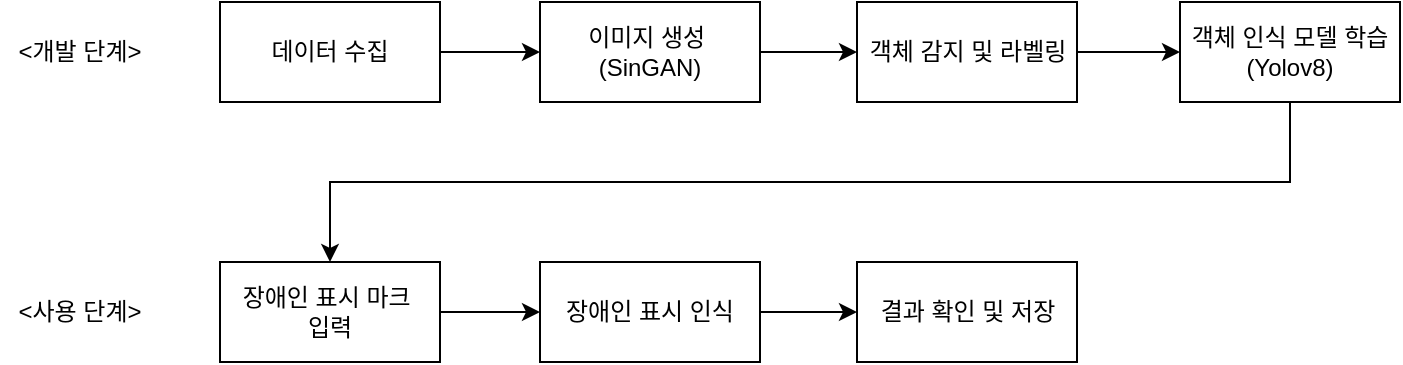 <mxfile version="22.1.5" type="github">
  <diagram name="페이지-1" id="Mbqo-7pieS93lbDn2mV4">
    <mxGraphModel dx="787" dy="502" grid="1" gridSize="10" guides="1" tooltips="1" connect="1" arrows="1" fold="1" page="1" pageScale="1" pageWidth="827" pageHeight="1169" math="0" shadow="0">
      <root>
        <mxCell id="0" />
        <mxCell id="1" parent="0" />
        <mxCell id="FpCpghhH3lEX5Ye0WDvZ-10" style="edgeStyle=orthogonalEdgeStyle;rounded=0;orthogonalLoop=1;jettySize=auto;html=1;" edge="1" parent="1" source="FpCpghhH3lEX5Ye0WDvZ-1" target="FpCpghhH3lEX5Ye0WDvZ-2">
          <mxGeometry relative="1" as="geometry" />
        </mxCell>
        <mxCell id="FpCpghhH3lEX5Ye0WDvZ-1" value="데이터 수집" style="html=1;whiteSpace=wrap;" vertex="1" parent="1">
          <mxGeometry x="200" y="150" width="110" height="50" as="geometry" />
        </mxCell>
        <mxCell id="FpCpghhH3lEX5Ye0WDvZ-11" style="edgeStyle=orthogonalEdgeStyle;rounded=0;orthogonalLoop=1;jettySize=auto;html=1;entryX=0;entryY=0.5;entryDx=0;entryDy=0;" edge="1" parent="1" source="FpCpghhH3lEX5Ye0WDvZ-2" target="FpCpghhH3lEX5Ye0WDvZ-5">
          <mxGeometry relative="1" as="geometry" />
        </mxCell>
        <mxCell id="FpCpghhH3lEX5Ye0WDvZ-2" value="이미지 생성&amp;nbsp;&lt;br&gt;(SinGAN)" style="html=1;whiteSpace=wrap;" vertex="1" parent="1">
          <mxGeometry x="360" y="150" width="110" height="50" as="geometry" />
        </mxCell>
        <mxCell id="FpCpghhH3lEX5Ye0WDvZ-12" style="edgeStyle=orthogonalEdgeStyle;rounded=0;orthogonalLoop=1;jettySize=auto;html=1;entryX=0;entryY=0.5;entryDx=0;entryDy=0;" edge="1" parent="1" source="FpCpghhH3lEX5Ye0WDvZ-5" target="FpCpghhH3lEX5Ye0WDvZ-6">
          <mxGeometry relative="1" as="geometry" />
        </mxCell>
        <mxCell id="FpCpghhH3lEX5Ye0WDvZ-5" value="객체 감지 및 라벨링" style="html=1;whiteSpace=wrap;" vertex="1" parent="1">
          <mxGeometry x="518.5" y="150" width="110" height="50" as="geometry" />
        </mxCell>
        <mxCell id="FpCpghhH3lEX5Ye0WDvZ-13" style="edgeStyle=orthogonalEdgeStyle;rounded=0;orthogonalLoop=1;jettySize=auto;html=1;entryX=0.5;entryY=0;entryDx=0;entryDy=0;exitX=0.5;exitY=1;exitDx=0;exitDy=0;" edge="1" parent="1" source="FpCpghhH3lEX5Ye0WDvZ-6" target="FpCpghhH3lEX5Ye0WDvZ-7">
          <mxGeometry relative="1" as="geometry">
            <mxPoint x="740" y="240" as="sourcePoint" />
            <mxPoint x="255" y="344.96" as="targetPoint" />
          </mxGeometry>
        </mxCell>
        <mxCell id="FpCpghhH3lEX5Ye0WDvZ-6" value="객체 인식 모델 학습&lt;br&gt;(Yolov8)" style="html=1;whiteSpace=wrap;" vertex="1" parent="1">
          <mxGeometry x="680" y="150" width="110" height="50" as="geometry" />
        </mxCell>
        <mxCell id="FpCpghhH3lEX5Ye0WDvZ-14" style="edgeStyle=orthogonalEdgeStyle;rounded=0;orthogonalLoop=1;jettySize=auto;html=1;entryX=0;entryY=0.5;entryDx=0;entryDy=0;" edge="1" parent="1" source="FpCpghhH3lEX5Ye0WDvZ-7" target="FpCpghhH3lEX5Ye0WDvZ-8">
          <mxGeometry relative="1" as="geometry" />
        </mxCell>
        <mxCell id="FpCpghhH3lEX5Ye0WDvZ-7" value="장애인 표시 마크&amp;nbsp;&lt;br&gt;입력" style="html=1;whiteSpace=wrap;" vertex="1" parent="1">
          <mxGeometry x="200" y="280" width="110" height="50" as="geometry" />
        </mxCell>
        <mxCell id="FpCpghhH3lEX5Ye0WDvZ-15" style="edgeStyle=orthogonalEdgeStyle;rounded=0;orthogonalLoop=1;jettySize=auto;html=1;entryX=0;entryY=0.5;entryDx=0;entryDy=0;" edge="1" parent="1" source="FpCpghhH3lEX5Ye0WDvZ-8" target="FpCpghhH3lEX5Ye0WDvZ-9">
          <mxGeometry relative="1" as="geometry" />
        </mxCell>
        <mxCell id="FpCpghhH3lEX5Ye0WDvZ-8" value="장애인 표시 인식" style="html=1;whiteSpace=wrap;" vertex="1" parent="1">
          <mxGeometry x="360" y="280" width="110" height="50" as="geometry" />
        </mxCell>
        <mxCell id="FpCpghhH3lEX5Ye0WDvZ-9" value="결과 확인 및 저장" style="html=1;whiteSpace=wrap;" vertex="1" parent="1">
          <mxGeometry x="518.5" y="280" width="110" height="50" as="geometry" />
        </mxCell>
        <mxCell id="FpCpghhH3lEX5Ye0WDvZ-19" value="&amp;lt;개발 단계&amp;gt;" style="text;html=1;strokeColor=none;fillColor=none;align=center;verticalAlign=middle;whiteSpace=wrap;rounded=0;" vertex="1" parent="1">
          <mxGeometry x="90" y="160" width="80" height="30" as="geometry" />
        </mxCell>
        <mxCell id="FpCpghhH3lEX5Ye0WDvZ-20" style="edgeStyle=orthogonalEdgeStyle;rounded=0;orthogonalLoop=1;jettySize=auto;html=1;exitX=0.5;exitY=1;exitDx=0;exitDy=0;" edge="1" parent="1" source="FpCpghhH3lEX5Ye0WDvZ-19" target="FpCpghhH3lEX5Ye0WDvZ-19">
          <mxGeometry relative="1" as="geometry" />
        </mxCell>
        <mxCell id="FpCpghhH3lEX5Ye0WDvZ-21" value="&amp;lt;사용 단계&amp;gt;" style="text;html=1;strokeColor=none;fillColor=none;align=center;verticalAlign=middle;whiteSpace=wrap;rounded=0;" vertex="1" parent="1">
          <mxGeometry x="90" y="290" width="80" height="30" as="geometry" />
        </mxCell>
      </root>
    </mxGraphModel>
  </diagram>
</mxfile>
